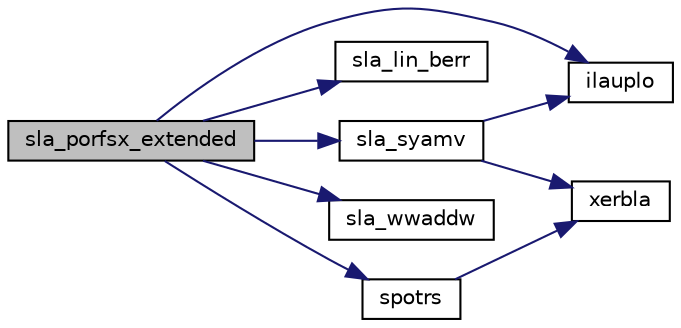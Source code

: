 digraph "sla_porfsx_extended"
{
 // LATEX_PDF_SIZE
  edge [fontname="Helvetica",fontsize="10",labelfontname="Helvetica",labelfontsize="10"];
  node [fontname="Helvetica",fontsize="10",shape=record];
  rankdir="LR";
  Node1 [label="sla_porfsx_extended",height=0.2,width=0.4,color="black", fillcolor="grey75", style="filled", fontcolor="black",tooltip="SLA_PORFSX_EXTENDED improves the computed solution to a system of linear equations for symmetric or H..."];
  Node1 -> Node2 [color="midnightblue",fontsize="10",style="solid",fontname="Helvetica"];
  Node2 [label="ilauplo",height=0.2,width=0.4,color="black", fillcolor="white", style="filled",URL="$ilauplo_8f.html#a078a6444f93a0d4e589ca8bb80524313",tooltip="ILAUPLO"];
  Node1 -> Node3 [color="midnightblue",fontsize="10",style="solid",fontname="Helvetica"];
  Node3 [label="sla_lin_berr",height=0.2,width=0.4,color="black", fillcolor="white", style="filled",URL="$sla__lin__berr_8f.html#af01ca9f6b21ce873bd210ad3e58b38fa",tooltip="SLA_LIN_BERR computes a component-wise relative backward error."];
  Node1 -> Node4 [color="midnightblue",fontsize="10",style="solid",fontname="Helvetica"];
  Node4 [label="sla_syamv",height=0.2,width=0.4,color="black", fillcolor="white", style="filled",URL="$sla__syamv_8f.html#a1eb39049af684991f53c9be704fbc56d",tooltip="SLA_SYAMV computes a matrix-vector product using a symmetric indefinite matrix to calculate error bou..."];
  Node4 -> Node2 [color="midnightblue",fontsize="10",style="solid",fontname="Helvetica"];
  Node4 -> Node5 [color="midnightblue",fontsize="10",style="solid",fontname="Helvetica"];
  Node5 [label="xerbla",height=0.2,width=0.4,color="black", fillcolor="white", style="filled",URL="$xerbla_8f.html#a377ee61015baf8dea7770b3a404b1c07",tooltip="XERBLA"];
  Node1 -> Node6 [color="midnightblue",fontsize="10",style="solid",fontname="Helvetica"];
  Node6 [label="sla_wwaddw",height=0.2,width=0.4,color="black", fillcolor="white", style="filled",URL="$sla__wwaddw_8f.html#a322e52ebd5568f361fff5e88c75c2c4e",tooltip="SLA_WWADDW adds a vector into a doubled-single vector."];
  Node1 -> Node7 [color="midnightblue",fontsize="10",style="solid",fontname="Helvetica"];
  Node7 [label="spotrs",height=0.2,width=0.4,color="black", fillcolor="white", style="filled",URL="$spotrs_8f.html#af5cc1531aa5ffe706533fbca343d55dd",tooltip="SPOTRS"];
  Node7 -> Node5 [color="midnightblue",fontsize="10",style="solid",fontname="Helvetica"];
}
